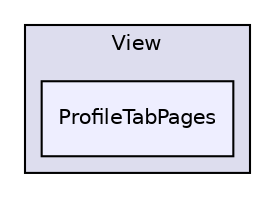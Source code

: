 digraph G {
  compound=true
  node [ fontsize=10, fontname="Helvetica"];
  edge [ labelfontsize=9, labelfontname="Helvetica"];
  subgraph clusterdir_D_3A_2FStudium_2FWS17_2D18_2FPSE_2FImplementierung_2FmyMD_2FmyMD_2FView_2F {
    graph [ bgcolor="#ddddee", pencolor="black", label="View" fontname="Helvetica", fontsize=10, URL="dir_D_3A_2FStudium_2FWS17_2D18_2FPSE_2FImplementierung_2FmyMD_2FmyMD_2FView_2F.html"]
  dir_D_3A_2FStudium_2FWS17_2D18_2FPSE_2FImplementierung_2FmyMD_2FmyMD_2FView_2FProfileTabPages_2F [shape=box, label="ProfileTabPages", style="filled", fillcolor="#eeeeff", pencolor="black", URL="dir_D_3A_2FStudium_2FWS17_2D18_2FPSE_2FImplementierung_2FmyMD_2FmyMD_2FView_2FProfileTabPages_2F.html"];
  }
}
